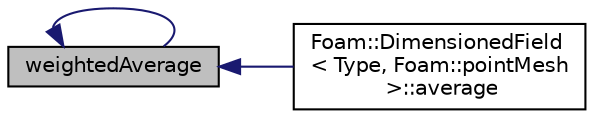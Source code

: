 digraph "weightedAverage"
{
  bgcolor="transparent";
  edge [fontname="Helvetica",fontsize="10",labelfontname="Helvetica",labelfontsize="10"];
  node [fontname="Helvetica",fontsize="10",shape=record];
  rankdir="LR";
  Node3227 [label="weightedAverage",height=0.2,width=0.4,color="black", fillcolor="grey75", style="filled", fontcolor="black"];
  Node3227 -> Node3228 [dir="back",color="midnightblue",fontsize="10",style="solid",fontname="Helvetica"];
  Node3228 [label="Foam::DimensionedField\l\< Type, Foam::pointMesh\l \>::average",height=0.2,width=0.4,color="black",URL="$a27497.html#ab1dbda6996278824c1ad52c23f8d4bc5",tooltip="Calculate and return arithmetic average. "];
  Node3227 -> Node3227 [dir="back",color="midnightblue",fontsize="10",style="solid",fontname="Helvetica"];
}
